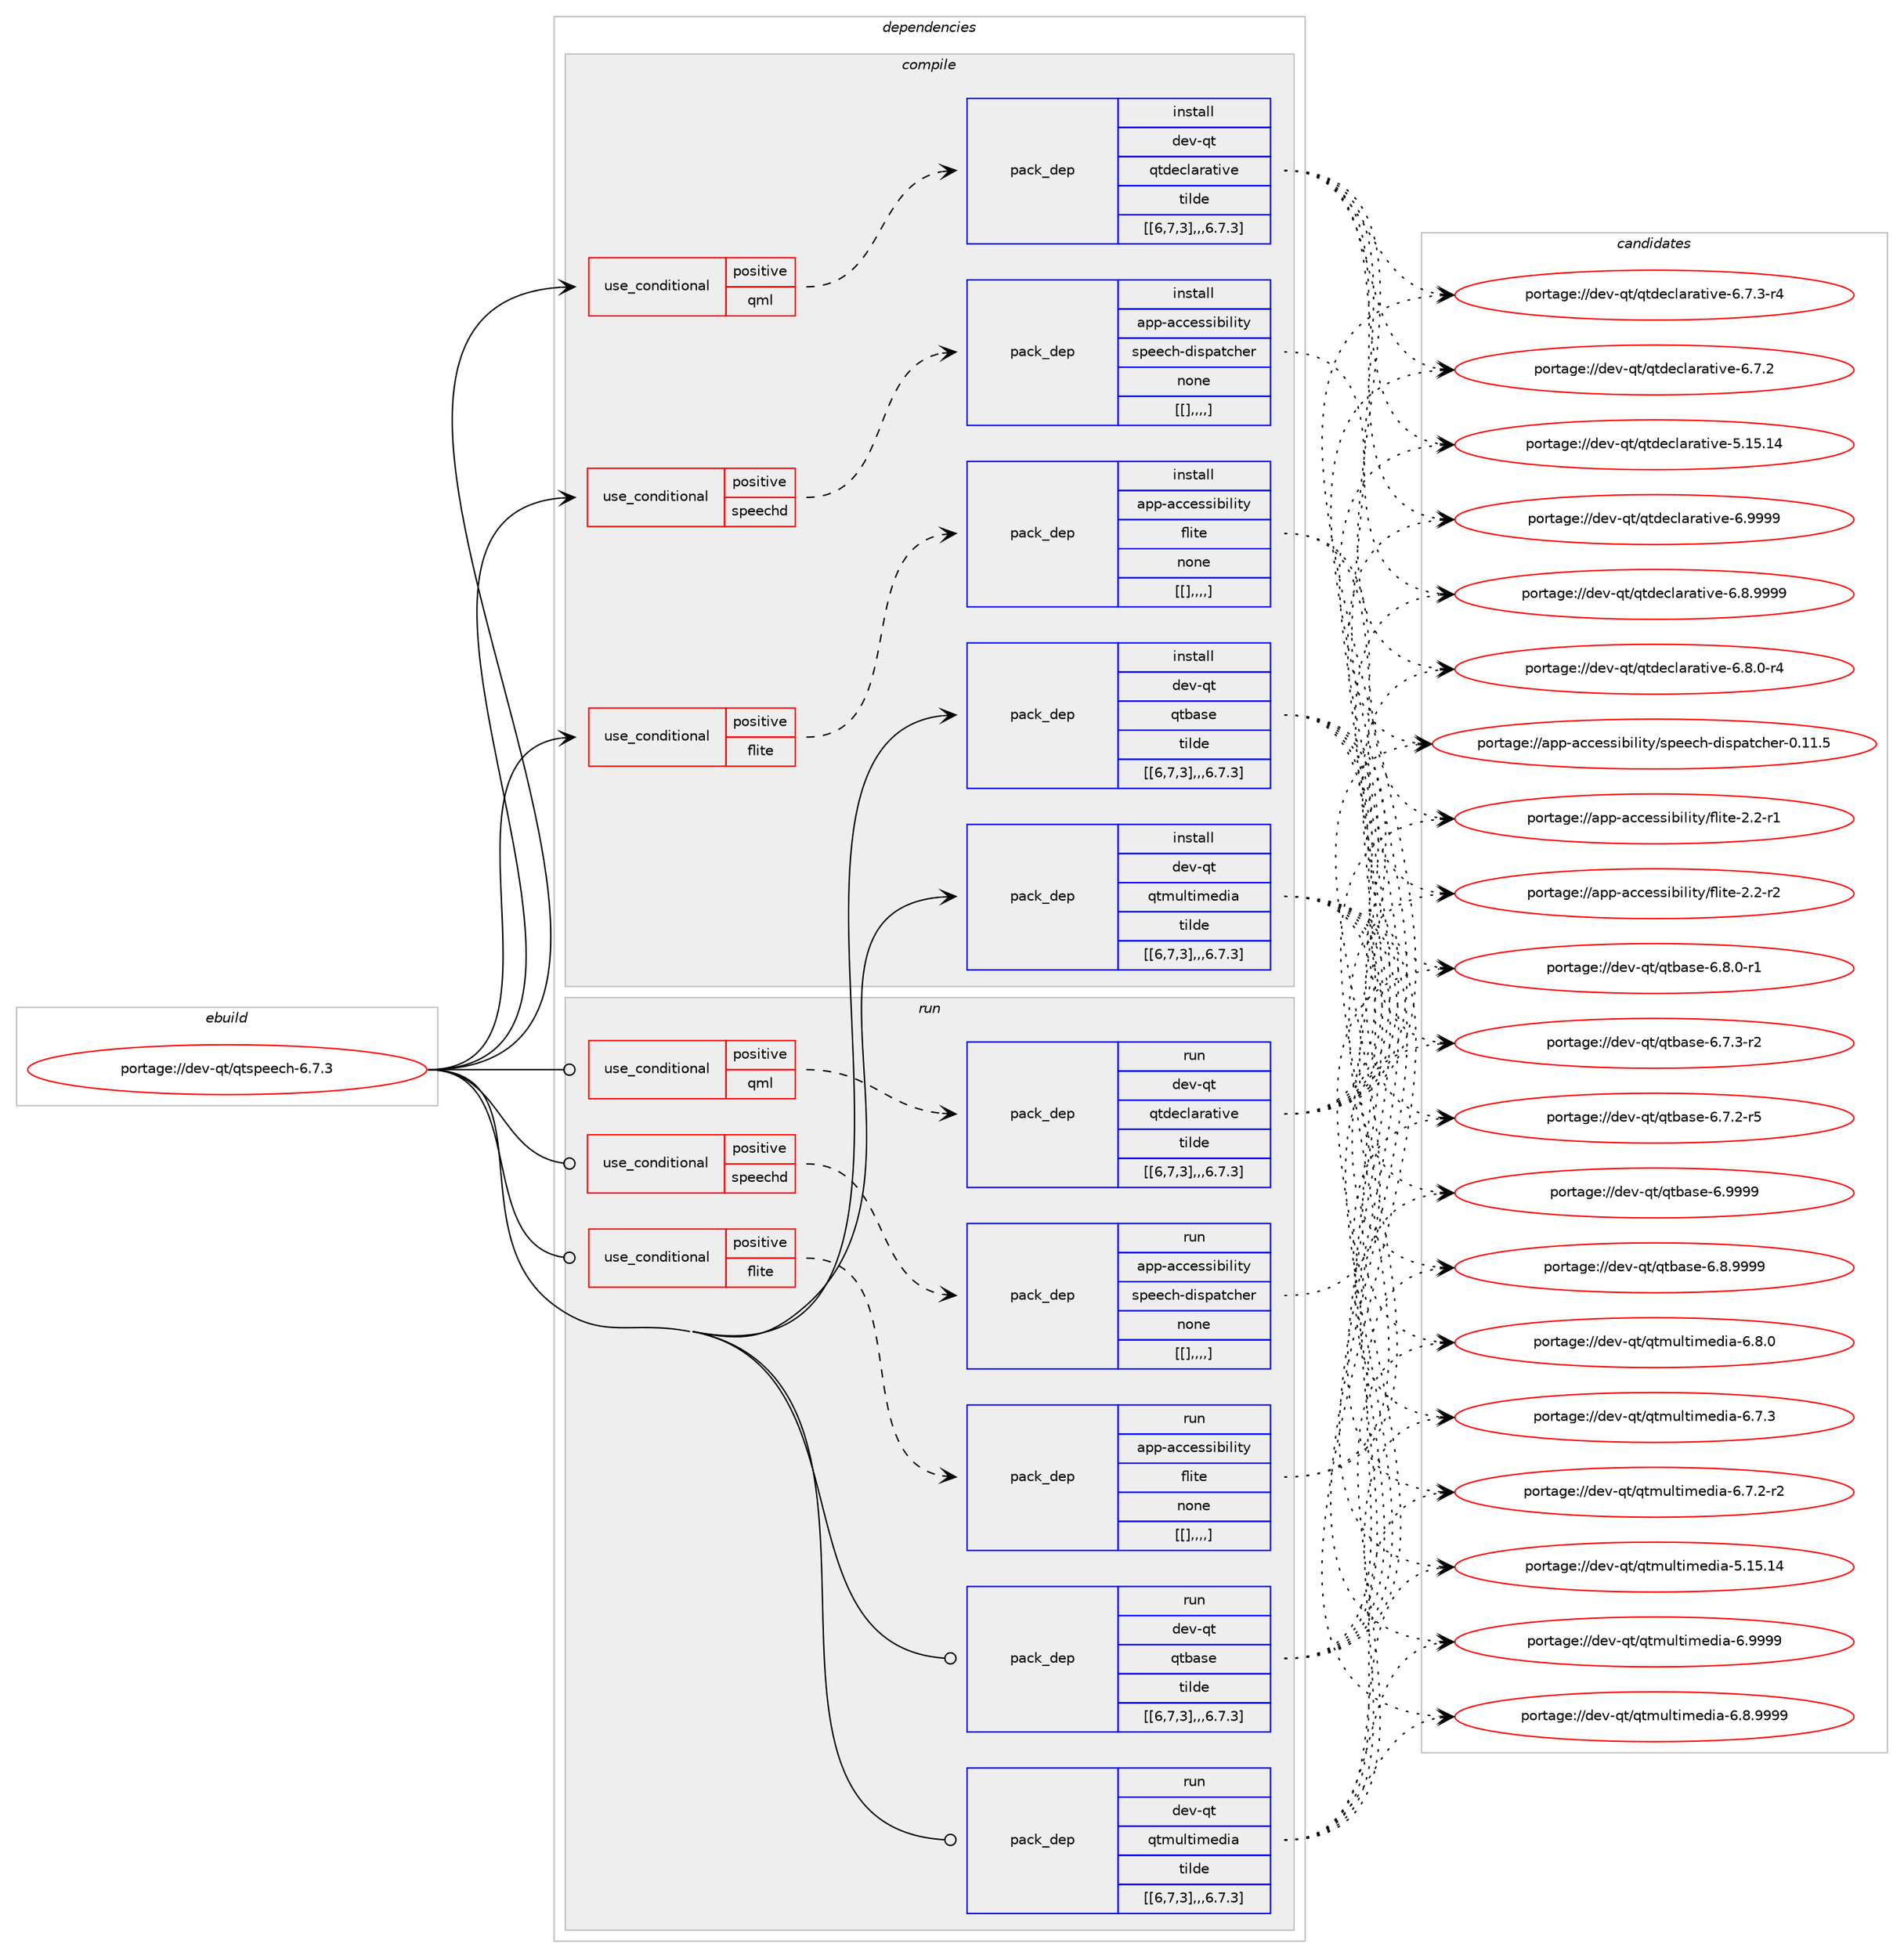 digraph prolog {

# *************
# Graph options
# *************

newrank=true;
concentrate=true;
compound=true;
graph [rankdir=LR,fontname=Helvetica,fontsize=10,ranksep=1.5];#, ranksep=2.5, nodesep=0.2];
edge  [arrowhead=vee];
node  [fontname=Helvetica,fontsize=10];

# **********
# The ebuild
# **********

subgraph cluster_leftcol {
color=gray;
label=<<i>ebuild</i>>;
id [label="portage://dev-qt/qtspeech-6.7.3", color=red, width=4, href="../dev-qt/qtspeech-6.7.3.svg"];
}

# ****************
# The dependencies
# ****************

subgraph cluster_midcol {
color=gray;
label=<<i>dependencies</i>>;
subgraph cluster_compile {
fillcolor="#eeeeee";
style=filled;
label=<<i>compile</i>>;
subgraph cond45304 {
dependency178095 [label=<<TABLE BORDER="0" CELLBORDER="1" CELLSPACING="0" CELLPADDING="4"><TR><TD ROWSPAN="3" CELLPADDING="10">use_conditional</TD></TR><TR><TD>positive</TD></TR><TR><TD>flite</TD></TR></TABLE>>, shape=none, color=red];
subgraph pack131489 {
dependency178149 [label=<<TABLE BORDER="0" CELLBORDER="1" CELLSPACING="0" CELLPADDING="4" WIDTH="220"><TR><TD ROWSPAN="6" CELLPADDING="30">pack_dep</TD></TR><TR><TD WIDTH="110">install</TD></TR><TR><TD>app-accessibility</TD></TR><TR><TD>flite</TD></TR><TR><TD>none</TD></TR><TR><TD>[[],,,,]</TD></TR></TABLE>>, shape=none, color=blue];
}
dependency178095:e -> dependency178149:w [weight=20,style="dashed",arrowhead="vee"];
}
id:e -> dependency178095:w [weight=20,style="solid",arrowhead="vee"];
subgraph cond45351 {
dependency178231 [label=<<TABLE BORDER="0" CELLBORDER="1" CELLSPACING="0" CELLPADDING="4"><TR><TD ROWSPAN="3" CELLPADDING="10">use_conditional</TD></TR><TR><TD>positive</TD></TR><TR><TD>qml</TD></TR></TABLE>>, shape=none, color=red];
subgraph pack131536 {
dependency178315 [label=<<TABLE BORDER="0" CELLBORDER="1" CELLSPACING="0" CELLPADDING="4" WIDTH="220"><TR><TD ROWSPAN="6" CELLPADDING="30">pack_dep</TD></TR><TR><TD WIDTH="110">install</TD></TR><TR><TD>dev-qt</TD></TR><TR><TD>qtdeclarative</TD></TR><TR><TD>tilde</TD></TR><TR><TD>[[6,7,3],,,6.7.3]</TD></TR></TABLE>>, shape=none, color=blue];
}
dependency178231:e -> dependency178315:w [weight=20,style="dashed",arrowhead="vee"];
}
id:e -> dependency178231:w [weight=20,style="solid",arrowhead="vee"];
subgraph cond45395 {
dependency178382 [label=<<TABLE BORDER="0" CELLBORDER="1" CELLSPACING="0" CELLPADDING="4"><TR><TD ROWSPAN="3" CELLPADDING="10">use_conditional</TD></TR><TR><TD>positive</TD></TR><TR><TD>speechd</TD></TR></TABLE>>, shape=none, color=red];
subgraph pack131708 {
dependency178488 [label=<<TABLE BORDER="0" CELLBORDER="1" CELLSPACING="0" CELLPADDING="4" WIDTH="220"><TR><TD ROWSPAN="6" CELLPADDING="30">pack_dep</TD></TR><TR><TD WIDTH="110">install</TD></TR><TR><TD>app-accessibility</TD></TR><TR><TD>speech-dispatcher</TD></TR><TR><TD>none</TD></TR><TR><TD>[[],,,,]</TD></TR></TABLE>>, shape=none, color=blue];
}
dependency178382:e -> dependency178488:w [weight=20,style="dashed",arrowhead="vee"];
}
id:e -> dependency178382:w [weight=20,style="solid",arrowhead="vee"];
subgraph pack131735 {
dependency178536 [label=<<TABLE BORDER="0" CELLBORDER="1" CELLSPACING="0" CELLPADDING="4" WIDTH="220"><TR><TD ROWSPAN="6" CELLPADDING="30">pack_dep</TD></TR><TR><TD WIDTH="110">install</TD></TR><TR><TD>dev-qt</TD></TR><TR><TD>qtbase</TD></TR><TR><TD>tilde</TD></TR><TR><TD>[[6,7,3],,,6.7.3]</TD></TR></TABLE>>, shape=none, color=blue];
}
id:e -> dependency178536:w [weight=20,style="solid",arrowhead="vee"];
subgraph pack131753 {
dependency178566 [label=<<TABLE BORDER="0" CELLBORDER="1" CELLSPACING="0" CELLPADDING="4" WIDTH="220"><TR><TD ROWSPAN="6" CELLPADDING="30">pack_dep</TD></TR><TR><TD WIDTH="110">install</TD></TR><TR><TD>dev-qt</TD></TR><TR><TD>qtmultimedia</TD></TR><TR><TD>tilde</TD></TR><TR><TD>[[6,7,3],,,6.7.3]</TD></TR></TABLE>>, shape=none, color=blue];
}
id:e -> dependency178566:w [weight=20,style="solid",arrowhead="vee"];
}
subgraph cluster_compileandrun {
fillcolor="#eeeeee";
style=filled;
label=<<i>compile and run</i>>;
}
subgraph cluster_run {
fillcolor="#eeeeee";
style=filled;
label=<<i>run</i>>;
subgraph cond45478 {
dependency178718 [label=<<TABLE BORDER="0" CELLBORDER="1" CELLSPACING="0" CELLPADDING="4"><TR><TD ROWSPAN="3" CELLPADDING="10">use_conditional</TD></TR><TR><TD>positive</TD></TR><TR><TD>flite</TD></TR></TABLE>>, shape=none, color=red];
subgraph pack131875 {
dependency178767 [label=<<TABLE BORDER="0" CELLBORDER="1" CELLSPACING="0" CELLPADDING="4" WIDTH="220"><TR><TD ROWSPAN="6" CELLPADDING="30">pack_dep</TD></TR><TR><TD WIDTH="110">run</TD></TR><TR><TD>app-accessibility</TD></TR><TR><TD>flite</TD></TR><TR><TD>none</TD></TR><TR><TD>[[],,,,]</TD></TR></TABLE>>, shape=none, color=blue];
}
dependency178718:e -> dependency178767:w [weight=20,style="dashed",arrowhead="vee"];
}
id:e -> dependency178718:w [weight=20,style="solid",arrowhead="odot"];
subgraph cond45545 {
dependency178791 [label=<<TABLE BORDER="0" CELLBORDER="1" CELLSPACING="0" CELLPADDING="4"><TR><TD ROWSPAN="3" CELLPADDING="10">use_conditional</TD></TR><TR><TD>positive</TD></TR><TR><TD>qml</TD></TR></TABLE>>, shape=none, color=red];
subgraph pack131898 {
dependency178811 [label=<<TABLE BORDER="0" CELLBORDER="1" CELLSPACING="0" CELLPADDING="4" WIDTH="220"><TR><TD ROWSPAN="6" CELLPADDING="30">pack_dep</TD></TR><TR><TD WIDTH="110">run</TD></TR><TR><TD>dev-qt</TD></TR><TR><TD>qtdeclarative</TD></TR><TR><TD>tilde</TD></TR><TR><TD>[[6,7,3],,,6.7.3]</TD></TR></TABLE>>, shape=none, color=blue];
}
dependency178791:e -> dependency178811:w [weight=20,style="dashed",arrowhead="vee"];
}
id:e -> dependency178791:w [weight=20,style="solid",arrowhead="odot"];
subgraph cond45567 {
dependency178942 [label=<<TABLE BORDER="0" CELLBORDER="1" CELLSPACING="0" CELLPADDING="4"><TR><TD ROWSPAN="3" CELLPADDING="10">use_conditional</TD></TR><TR><TD>positive</TD></TR><TR><TD>speechd</TD></TR></TABLE>>, shape=none, color=red];
subgraph pack132019 {
dependency178988 [label=<<TABLE BORDER="0" CELLBORDER="1" CELLSPACING="0" CELLPADDING="4" WIDTH="220"><TR><TD ROWSPAN="6" CELLPADDING="30">pack_dep</TD></TR><TR><TD WIDTH="110">run</TD></TR><TR><TD>app-accessibility</TD></TR><TR><TD>speech-dispatcher</TD></TR><TR><TD>none</TD></TR><TR><TD>[[],,,,]</TD></TR></TABLE>>, shape=none, color=blue];
}
dependency178942:e -> dependency178988:w [weight=20,style="dashed",arrowhead="vee"];
}
id:e -> dependency178942:w [weight=20,style="solid",arrowhead="odot"];
subgraph pack132050 {
dependency179013 [label=<<TABLE BORDER="0" CELLBORDER="1" CELLSPACING="0" CELLPADDING="4" WIDTH="220"><TR><TD ROWSPAN="6" CELLPADDING="30">pack_dep</TD></TR><TR><TD WIDTH="110">run</TD></TR><TR><TD>dev-qt</TD></TR><TR><TD>qtbase</TD></TR><TR><TD>tilde</TD></TR><TR><TD>[[6,7,3],,,6.7.3]</TD></TR></TABLE>>, shape=none, color=blue];
}
id:e -> dependency179013:w [weight=20,style="solid",arrowhead="odot"];
subgraph pack132105 {
dependency179127 [label=<<TABLE BORDER="0" CELLBORDER="1" CELLSPACING="0" CELLPADDING="4" WIDTH="220"><TR><TD ROWSPAN="6" CELLPADDING="30">pack_dep</TD></TR><TR><TD WIDTH="110">run</TD></TR><TR><TD>dev-qt</TD></TR><TR><TD>qtmultimedia</TD></TR><TR><TD>tilde</TD></TR><TR><TD>[[6,7,3],,,6.7.3]</TD></TR></TABLE>>, shape=none, color=blue];
}
id:e -> dependency179127:w [weight=20,style="solid",arrowhead="odot"];
}
}

# **************
# The candidates
# **************

subgraph cluster_choices {
rank=same;
color=gray;
label=<<i>candidates</i>>;

subgraph choice131310 {
color=black;
nodesep=1;
choice97112112459799991011151151059810510810511612147102108105116101455046504511450 [label="portage://app-accessibility/flite-2.2-r2", color=red, width=4,href="../app-accessibility/flite-2.2-r2.svg"];
choice97112112459799991011151151059810510810511612147102108105116101455046504511449 [label="portage://app-accessibility/flite-2.2-r1", color=red, width=4,href="../app-accessibility/flite-2.2-r1.svg"];
dependency178149:e -> choice97112112459799991011151151059810510810511612147102108105116101455046504511450:w [style=dotted,weight="100"];
dependency178149:e -> choice97112112459799991011151151059810510810511612147102108105116101455046504511449:w [style=dotted,weight="100"];
}
subgraph choice131312 {
color=black;
nodesep=1;
choice100101118451131164711311610010199108971149711610511810145544657575757 [label="portage://dev-qt/qtdeclarative-6.9999", color=red, width=4,href="../dev-qt/qtdeclarative-6.9999.svg"];
choice1001011184511311647113116100101991089711497116105118101455446564657575757 [label="portage://dev-qt/qtdeclarative-6.8.9999", color=red, width=4,href="../dev-qt/qtdeclarative-6.8.9999.svg"];
choice10010111845113116471131161001019910897114971161051181014554465646484511452 [label="portage://dev-qt/qtdeclarative-6.8.0-r4", color=red, width=4,href="../dev-qt/qtdeclarative-6.8.0-r4.svg"];
choice10010111845113116471131161001019910897114971161051181014554465546514511452 [label="portage://dev-qt/qtdeclarative-6.7.3-r4", color=red, width=4,href="../dev-qt/qtdeclarative-6.7.3-r4.svg"];
choice1001011184511311647113116100101991089711497116105118101455446554650 [label="portage://dev-qt/qtdeclarative-6.7.2", color=red, width=4,href="../dev-qt/qtdeclarative-6.7.2.svg"];
choice10010111845113116471131161001019910897114971161051181014553464953464952 [label="portage://dev-qt/qtdeclarative-5.15.14", color=red, width=4,href="../dev-qt/qtdeclarative-5.15.14.svg"];
dependency178315:e -> choice100101118451131164711311610010199108971149711610511810145544657575757:w [style=dotted,weight="100"];
dependency178315:e -> choice1001011184511311647113116100101991089711497116105118101455446564657575757:w [style=dotted,weight="100"];
dependency178315:e -> choice10010111845113116471131161001019910897114971161051181014554465646484511452:w [style=dotted,weight="100"];
dependency178315:e -> choice10010111845113116471131161001019910897114971161051181014554465546514511452:w [style=dotted,weight="100"];
dependency178315:e -> choice1001011184511311647113116100101991089711497116105118101455446554650:w [style=dotted,weight="100"];
dependency178315:e -> choice10010111845113116471131161001019910897114971161051181014553464953464952:w [style=dotted,weight="100"];
}
subgraph choice131315 {
color=black;
nodesep=1;
choice971121124597999910111511510598105108105116121471151121011019910445100105115112971169910410111445484649494653 [label="portage://app-accessibility/speech-dispatcher-0.11.5", color=red, width=4,href="../app-accessibility/speech-dispatcher-0.11.5.svg"];
dependency178488:e -> choice971121124597999910111511510598105108105116121471151121011019910445100105115112971169910410111445484649494653:w [style=dotted,weight="100"];
}
subgraph choice131318 {
color=black;
nodesep=1;
choice1001011184511311647113116989711510145544657575757 [label="portage://dev-qt/qtbase-6.9999", color=red, width=4,href="../dev-qt/qtbase-6.9999.svg"];
choice10010111845113116471131169897115101455446564657575757 [label="portage://dev-qt/qtbase-6.8.9999", color=red, width=4,href="../dev-qt/qtbase-6.8.9999.svg"];
choice100101118451131164711311698971151014554465646484511449 [label="portage://dev-qt/qtbase-6.8.0-r1", color=red, width=4,href="../dev-qt/qtbase-6.8.0-r1.svg"];
choice100101118451131164711311698971151014554465546514511450 [label="portage://dev-qt/qtbase-6.7.3-r2", color=red, width=4,href="../dev-qt/qtbase-6.7.3-r2.svg"];
choice100101118451131164711311698971151014554465546504511453 [label="portage://dev-qt/qtbase-6.7.2-r5", color=red, width=4,href="../dev-qt/qtbase-6.7.2-r5.svg"];
dependency178536:e -> choice1001011184511311647113116989711510145544657575757:w [style=dotted,weight="100"];
dependency178536:e -> choice10010111845113116471131169897115101455446564657575757:w [style=dotted,weight="100"];
dependency178536:e -> choice100101118451131164711311698971151014554465646484511449:w [style=dotted,weight="100"];
dependency178536:e -> choice100101118451131164711311698971151014554465546514511450:w [style=dotted,weight="100"];
dependency178536:e -> choice100101118451131164711311698971151014554465546504511453:w [style=dotted,weight="100"];
}
subgraph choice131322 {
color=black;
nodesep=1;
choice10010111845113116471131161091171081161051091011001059745544657575757 [label="portage://dev-qt/qtmultimedia-6.9999", color=red, width=4,href="../dev-qt/qtmultimedia-6.9999.svg"];
choice100101118451131164711311610911710811610510910110010597455446564657575757 [label="portage://dev-qt/qtmultimedia-6.8.9999", color=red, width=4,href="../dev-qt/qtmultimedia-6.8.9999.svg"];
choice100101118451131164711311610911710811610510910110010597455446564648 [label="portage://dev-qt/qtmultimedia-6.8.0", color=red, width=4,href="../dev-qt/qtmultimedia-6.8.0.svg"];
choice100101118451131164711311610911710811610510910110010597455446554651 [label="portage://dev-qt/qtmultimedia-6.7.3", color=red, width=4,href="../dev-qt/qtmultimedia-6.7.3.svg"];
choice1001011184511311647113116109117108116105109101100105974554465546504511450 [label="portage://dev-qt/qtmultimedia-6.7.2-r2", color=red, width=4,href="../dev-qt/qtmultimedia-6.7.2-r2.svg"];
choice1001011184511311647113116109117108116105109101100105974553464953464952 [label="portage://dev-qt/qtmultimedia-5.15.14", color=red, width=4,href="../dev-qt/qtmultimedia-5.15.14.svg"];
dependency178566:e -> choice10010111845113116471131161091171081161051091011001059745544657575757:w [style=dotted,weight="100"];
dependency178566:e -> choice100101118451131164711311610911710811610510910110010597455446564657575757:w [style=dotted,weight="100"];
dependency178566:e -> choice100101118451131164711311610911710811610510910110010597455446564648:w [style=dotted,weight="100"];
dependency178566:e -> choice100101118451131164711311610911710811610510910110010597455446554651:w [style=dotted,weight="100"];
dependency178566:e -> choice1001011184511311647113116109117108116105109101100105974554465546504511450:w [style=dotted,weight="100"];
dependency178566:e -> choice1001011184511311647113116109117108116105109101100105974553464953464952:w [style=dotted,weight="100"];
}
subgraph choice131340 {
color=black;
nodesep=1;
choice97112112459799991011151151059810510810511612147102108105116101455046504511450 [label="portage://app-accessibility/flite-2.2-r2", color=red, width=4,href="../app-accessibility/flite-2.2-r2.svg"];
choice97112112459799991011151151059810510810511612147102108105116101455046504511449 [label="portage://app-accessibility/flite-2.2-r1", color=red, width=4,href="../app-accessibility/flite-2.2-r1.svg"];
dependency178767:e -> choice97112112459799991011151151059810510810511612147102108105116101455046504511450:w [style=dotted,weight="100"];
dependency178767:e -> choice97112112459799991011151151059810510810511612147102108105116101455046504511449:w [style=dotted,weight="100"];
}
subgraph choice131355 {
color=black;
nodesep=1;
choice100101118451131164711311610010199108971149711610511810145544657575757 [label="portage://dev-qt/qtdeclarative-6.9999", color=red, width=4,href="../dev-qt/qtdeclarative-6.9999.svg"];
choice1001011184511311647113116100101991089711497116105118101455446564657575757 [label="portage://dev-qt/qtdeclarative-6.8.9999", color=red, width=4,href="../dev-qt/qtdeclarative-6.8.9999.svg"];
choice10010111845113116471131161001019910897114971161051181014554465646484511452 [label="portage://dev-qt/qtdeclarative-6.8.0-r4", color=red, width=4,href="../dev-qt/qtdeclarative-6.8.0-r4.svg"];
choice10010111845113116471131161001019910897114971161051181014554465546514511452 [label="portage://dev-qt/qtdeclarative-6.7.3-r4", color=red, width=4,href="../dev-qt/qtdeclarative-6.7.3-r4.svg"];
choice1001011184511311647113116100101991089711497116105118101455446554650 [label="portage://dev-qt/qtdeclarative-6.7.2", color=red, width=4,href="../dev-qt/qtdeclarative-6.7.2.svg"];
choice10010111845113116471131161001019910897114971161051181014553464953464952 [label="portage://dev-qt/qtdeclarative-5.15.14", color=red, width=4,href="../dev-qt/qtdeclarative-5.15.14.svg"];
dependency178811:e -> choice100101118451131164711311610010199108971149711610511810145544657575757:w [style=dotted,weight="100"];
dependency178811:e -> choice1001011184511311647113116100101991089711497116105118101455446564657575757:w [style=dotted,weight="100"];
dependency178811:e -> choice10010111845113116471131161001019910897114971161051181014554465646484511452:w [style=dotted,weight="100"];
dependency178811:e -> choice10010111845113116471131161001019910897114971161051181014554465546514511452:w [style=dotted,weight="100"];
dependency178811:e -> choice1001011184511311647113116100101991089711497116105118101455446554650:w [style=dotted,weight="100"];
dependency178811:e -> choice10010111845113116471131161001019910897114971161051181014553464953464952:w [style=dotted,weight="100"];
}
subgraph choice131359 {
color=black;
nodesep=1;
choice971121124597999910111511510598105108105116121471151121011019910445100105115112971169910410111445484649494653 [label="portage://app-accessibility/speech-dispatcher-0.11.5", color=red, width=4,href="../app-accessibility/speech-dispatcher-0.11.5.svg"];
dependency178988:e -> choice971121124597999910111511510598105108105116121471151121011019910445100105115112971169910410111445484649494653:w [style=dotted,weight="100"];
}
subgraph choice131375 {
color=black;
nodesep=1;
choice1001011184511311647113116989711510145544657575757 [label="portage://dev-qt/qtbase-6.9999", color=red, width=4,href="../dev-qt/qtbase-6.9999.svg"];
choice10010111845113116471131169897115101455446564657575757 [label="portage://dev-qt/qtbase-6.8.9999", color=red, width=4,href="../dev-qt/qtbase-6.8.9999.svg"];
choice100101118451131164711311698971151014554465646484511449 [label="portage://dev-qt/qtbase-6.8.0-r1", color=red, width=4,href="../dev-qt/qtbase-6.8.0-r1.svg"];
choice100101118451131164711311698971151014554465546514511450 [label="portage://dev-qt/qtbase-6.7.3-r2", color=red, width=4,href="../dev-qt/qtbase-6.7.3-r2.svg"];
choice100101118451131164711311698971151014554465546504511453 [label="portage://dev-qt/qtbase-6.7.2-r5", color=red, width=4,href="../dev-qt/qtbase-6.7.2-r5.svg"];
dependency179013:e -> choice1001011184511311647113116989711510145544657575757:w [style=dotted,weight="100"];
dependency179013:e -> choice10010111845113116471131169897115101455446564657575757:w [style=dotted,weight="100"];
dependency179013:e -> choice100101118451131164711311698971151014554465646484511449:w [style=dotted,weight="100"];
dependency179013:e -> choice100101118451131164711311698971151014554465546514511450:w [style=dotted,weight="100"];
dependency179013:e -> choice100101118451131164711311698971151014554465546504511453:w [style=dotted,weight="100"];
}
subgraph choice131386 {
color=black;
nodesep=1;
choice10010111845113116471131161091171081161051091011001059745544657575757 [label="portage://dev-qt/qtmultimedia-6.9999", color=red, width=4,href="../dev-qt/qtmultimedia-6.9999.svg"];
choice100101118451131164711311610911710811610510910110010597455446564657575757 [label="portage://dev-qt/qtmultimedia-6.8.9999", color=red, width=4,href="../dev-qt/qtmultimedia-6.8.9999.svg"];
choice100101118451131164711311610911710811610510910110010597455446564648 [label="portage://dev-qt/qtmultimedia-6.8.0", color=red, width=4,href="../dev-qt/qtmultimedia-6.8.0.svg"];
choice100101118451131164711311610911710811610510910110010597455446554651 [label="portage://dev-qt/qtmultimedia-6.7.3", color=red, width=4,href="../dev-qt/qtmultimedia-6.7.3.svg"];
choice1001011184511311647113116109117108116105109101100105974554465546504511450 [label="portage://dev-qt/qtmultimedia-6.7.2-r2", color=red, width=4,href="../dev-qt/qtmultimedia-6.7.2-r2.svg"];
choice1001011184511311647113116109117108116105109101100105974553464953464952 [label="portage://dev-qt/qtmultimedia-5.15.14", color=red, width=4,href="../dev-qt/qtmultimedia-5.15.14.svg"];
dependency179127:e -> choice10010111845113116471131161091171081161051091011001059745544657575757:w [style=dotted,weight="100"];
dependency179127:e -> choice100101118451131164711311610911710811610510910110010597455446564657575757:w [style=dotted,weight="100"];
dependency179127:e -> choice100101118451131164711311610911710811610510910110010597455446564648:w [style=dotted,weight="100"];
dependency179127:e -> choice100101118451131164711311610911710811610510910110010597455446554651:w [style=dotted,weight="100"];
dependency179127:e -> choice1001011184511311647113116109117108116105109101100105974554465546504511450:w [style=dotted,weight="100"];
dependency179127:e -> choice1001011184511311647113116109117108116105109101100105974553464953464952:w [style=dotted,weight="100"];
}
}

}
